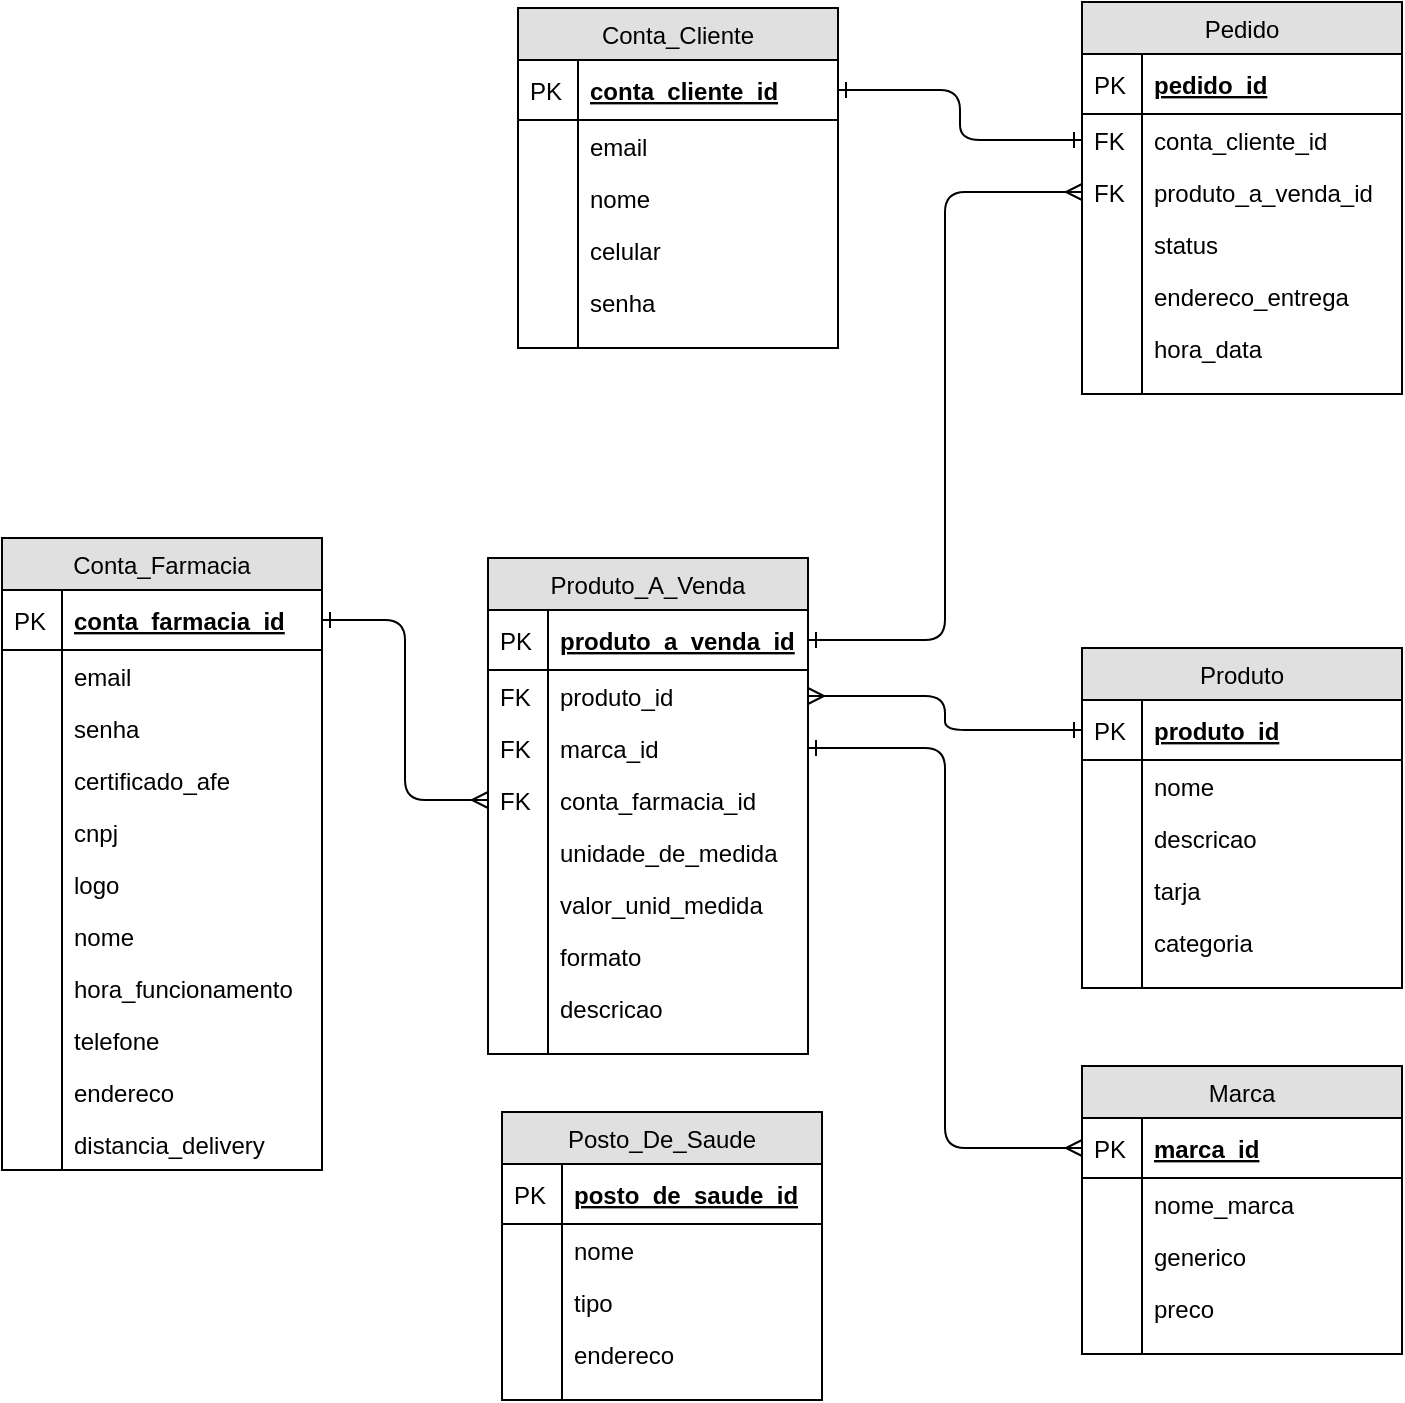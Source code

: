 <mxfile userAgent="Mozilla/5.0 (Windows NT 10.0; Win64; x64) AppleWebKit/537.36 (KHTML, like Gecko) Chrome/63.0.324.132 Safari/537.36" version="8.3.1" editor="www.draw.io" type="google"><diagram id="b325a6c8-d69e-998f-7aa4-69ed4611041f" name="retrato"><mxGraphModel dx="1186" dy="564" grid="1" gridSize="10" guides="1" tooltips="1" connect="1" arrows="1" fold="1" page="1" pageScale="1" pageWidth="827" pageHeight="1169" math="0" shadow="0"><root><mxCell id="0"/><mxCell id="1" parent="0"/><mxCell id="35ad64a367911d95-1" value="Conta_Farmacia" style="swimlane;fontStyle=0;childLayout=stackLayout;horizontal=1;startSize=26;fillColor=#e0e0e0;horizontalStack=0;resizeParent=1;resizeParentMax=0;resizeLast=0;collapsible=1;marginBottom=0;swimlaneFillColor=#ffffff;align=center;" vertex="1" parent="1"><mxGeometry x="70" y="508" width="160" height="316" as="geometry"/></mxCell><mxCell id="35ad64a367911d95-2" value="conta_farmacia_id" style="shape=partialRectangle;top=0;left=0;right=0;bottom=1;align=left;verticalAlign=middle;fillColor=none;spacingLeft=34;spacingRight=4;overflow=hidden;rotatable=0;points=[[0,0.5],[1,0.5]];portConstraint=eastwest;dropTarget=0;fontStyle=5;" vertex="1" parent="35ad64a367911d95-1"><mxGeometry y="26" width="160" height="30" as="geometry"/></mxCell><mxCell id="35ad64a367911d95-3" value="PK" style="shape=partialRectangle;top=0;left=0;bottom=0;fillColor=none;align=left;verticalAlign=middle;spacingLeft=4;spacingRight=4;overflow=hidden;rotatable=0;points=[];portConstraint=eastwest;part=1;" vertex="1" connectable="0" parent="35ad64a367911d95-2"><mxGeometry width="30" height="30" as="geometry"/></mxCell><mxCell id="35ad64a367911d95-4" value="email" style="shape=partialRectangle;top=0;left=0;right=0;bottom=0;align=left;verticalAlign=top;fillColor=none;spacingLeft=34;spacingRight=4;overflow=hidden;rotatable=0;points=[[0,0.5],[1,0.5]];portConstraint=eastwest;dropTarget=0;" vertex="1" parent="35ad64a367911d95-1"><mxGeometry y="56" width="160" height="26" as="geometry"/></mxCell><mxCell id="35ad64a367911d95-5" value="" style="shape=partialRectangle;top=0;left=0;bottom=0;fillColor=none;align=left;verticalAlign=top;spacingLeft=4;spacingRight=4;overflow=hidden;rotatable=0;points=[];portConstraint=eastwest;part=1;" vertex="1" connectable="0" parent="35ad64a367911d95-4"><mxGeometry width="30" height="26" as="geometry"/></mxCell><mxCell id="35ad64a367911d95-8" value="senha" style="shape=partialRectangle;top=0;left=0;right=0;bottom=0;align=left;verticalAlign=top;fillColor=none;spacingLeft=34;spacingRight=4;overflow=hidden;rotatable=0;points=[[0,0.5],[1,0.5]];portConstraint=eastwest;dropTarget=0;" vertex="1" parent="35ad64a367911d95-1"><mxGeometry y="82" width="160" height="26" as="geometry"/></mxCell><mxCell id="35ad64a367911d95-9" value="" style="shape=partialRectangle;top=0;left=0;bottom=0;fillColor=none;align=left;verticalAlign=top;spacingLeft=4;spacingRight=4;overflow=hidden;rotatable=0;points=[];portConstraint=eastwest;part=1;" vertex="1" connectable="0" parent="35ad64a367911d95-8"><mxGeometry width="30" height="26" as="geometry"/></mxCell><mxCell id="35ad64a367911d95-6" value="certificado_afe" style="shape=partialRectangle;top=0;left=0;right=0;bottom=0;align=left;verticalAlign=top;fillColor=none;spacingLeft=34;spacingRight=4;overflow=hidden;rotatable=0;points=[[0,0.5],[1,0.5]];portConstraint=eastwest;dropTarget=0;" vertex="1" parent="35ad64a367911d95-1"><mxGeometry y="108" width="160" height="26" as="geometry"/></mxCell><mxCell id="35ad64a367911d95-7" value="" style="shape=partialRectangle;top=0;left=0;bottom=0;fillColor=none;align=left;verticalAlign=top;spacingLeft=4;spacingRight=4;overflow=hidden;rotatable=0;points=[];portConstraint=eastwest;part=1;" vertex="1" connectable="0" parent="35ad64a367911d95-6"><mxGeometry width="30" height="26" as="geometry"/></mxCell><mxCell id="35ad64a367911d95-26" value="cnpj" style="shape=partialRectangle;top=0;left=0;right=0;bottom=0;align=left;verticalAlign=top;fillColor=none;spacingLeft=34;spacingRight=4;overflow=hidden;rotatable=0;points=[[0,0.5],[1,0.5]];portConstraint=eastwest;dropTarget=0;" vertex="1" parent="35ad64a367911d95-1"><mxGeometry y="134" width="160" height="26" as="geometry"/></mxCell><mxCell id="35ad64a367911d95-27" value="" style="shape=partialRectangle;top=0;left=0;bottom=0;fillColor=none;align=left;verticalAlign=top;spacingLeft=4;spacingRight=4;overflow=hidden;rotatable=0;points=[];portConstraint=eastwest;part=1;" vertex="1" connectable="0" parent="35ad64a367911d95-26"><mxGeometry width="30" height="26" as="geometry"/></mxCell><mxCell id="35ad64a367911d95-31" value="logo" style="shape=partialRectangle;top=0;left=0;right=0;bottom=0;align=left;verticalAlign=top;fillColor=none;spacingLeft=34;spacingRight=4;overflow=hidden;rotatable=0;points=[[0,0.5],[1,0.5]];portConstraint=eastwest;dropTarget=0;" vertex="1" parent="35ad64a367911d95-1"><mxGeometry y="160" width="160" height="26" as="geometry"/></mxCell><mxCell id="35ad64a367911d95-32" value="" style="shape=partialRectangle;top=0;left=0;bottom=0;fillColor=none;align=left;verticalAlign=top;spacingLeft=4;spacingRight=4;overflow=hidden;rotatable=0;points=[];portConstraint=eastwest;part=1;" vertex="1" connectable="0" parent="35ad64a367911d95-31"><mxGeometry width="30" height="26" as="geometry"/></mxCell><mxCell id="35ad64a367911d95-33" value="nome" style="shape=partialRectangle;top=0;left=0;right=0;bottom=0;align=left;verticalAlign=top;fillColor=none;spacingLeft=34;spacingRight=4;overflow=hidden;rotatable=0;points=[[0,0.5],[1,0.5]];portConstraint=eastwest;dropTarget=0;" vertex="1" parent="35ad64a367911d95-1"><mxGeometry y="186" width="160" height="26" as="geometry"/></mxCell><mxCell id="35ad64a367911d95-34" value="" style="shape=partialRectangle;top=0;left=0;bottom=0;fillColor=none;align=left;verticalAlign=top;spacingLeft=4;spacingRight=4;overflow=hidden;rotatable=0;points=[];portConstraint=eastwest;part=1;" vertex="1" connectable="0" parent="35ad64a367911d95-33"><mxGeometry width="30" height="26" as="geometry"/></mxCell><mxCell id="35ad64a367911d95-44" value="hora_funcionamento" style="shape=partialRectangle;top=0;left=0;right=0;bottom=0;align=left;verticalAlign=top;fillColor=none;spacingLeft=34;spacingRight=4;overflow=hidden;rotatable=0;points=[[0,0.5],[1,0.5]];portConstraint=eastwest;dropTarget=0;" vertex="1" parent="35ad64a367911d95-1"><mxGeometry y="212" width="160" height="26" as="geometry"/></mxCell><mxCell id="35ad64a367911d95-45" value="" style="shape=partialRectangle;top=0;left=0;bottom=0;fillColor=none;align=left;verticalAlign=top;spacingLeft=4;spacingRight=4;overflow=hidden;rotatable=0;points=[];portConstraint=eastwest;part=1;" vertex="1" connectable="0" parent="35ad64a367911d95-44"><mxGeometry width="30" height="26" as="geometry"/></mxCell><mxCell id="35ad64a367911d95-42" value="telefone" style="shape=partialRectangle;top=0;left=0;right=0;bottom=0;align=left;verticalAlign=top;fillColor=none;spacingLeft=34;spacingRight=4;overflow=hidden;rotatable=0;points=[[0,0.5],[1,0.5]];portConstraint=eastwest;dropTarget=0;" vertex="1" parent="35ad64a367911d95-1"><mxGeometry y="238" width="160" height="26" as="geometry"/></mxCell><mxCell id="35ad64a367911d95-43" value="" style="shape=partialRectangle;top=0;left=0;bottom=0;fillColor=none;align=left;verticalAlign=top;spacingLeft=4;spacingRight=4;overflow=hidden;rotatable=0;points=[];portConstraint=eastwest;part=1;" vertex="1" connectable="0" parent="35ad64a367911d95-42"><mxGeometry width="30" height="26" as="geometry"/></mxCell><mxCell id="35ad64a367911d95-35" value="endereco" style="shape=partialRectangle;top=0;left=0;right=0;bottom=0;align=left;verticalAlign=top;fillColor=none;spacingLeft=34;spacingRight=4;overflow=hidden;rotatable=0;points=[[0,0.5],[1,0.5]];portConstraint=eastwest;dropTarget=0;" vertex="1" parent="35ad64a367911d95-1"><mxGeometry y="264" width="160" height="26" as="geometry"/></mxCell><mxCell id="35ad64a367911d95-36" value="" style="shape=partialRectangle;top=0;left=0;bottom=0;fillColor=none;align=left;verticalAlign=top;spacingLeft=4;spacingRight=4;overflow=hidden;rotatable=0;points=[];portConstraint=eastwest;part=1;" vertex="1" connectable="0" parent="35ad64a367911d95-35"><mxGeometry width="30" height="26" as="geometry"/></mxCell><mxCell id="35ad64a367911d95-213" value="distancia_delivery" style="shape=partialRectangle;top=0;left=0;right=0;bottom=0;align=left;verticalAlign=top;fillColor=none;spacingLeft=34;spacingRight=4;overflow=hidden;rotatable=0;points=[[0,0.5],[1,0.5]];portConstraint=eastwest;dropTarget=0;" vertex="1" parent="35ad64a367911d95-1"><mxGeometry y="290" width="160" height="26" as="geometry"/></mxCell><mxCell id="35ad64a367911d95-214" value="" style="shape=partialRectangle;top=0;left=0;bottom=0;fillColor=none;align=left;verticalAlign=top;spacingLeft=4;spacingRight=4;overflow=hidden;rotatable=0;points=[];portConstraint=eastwest;part=1;" vertex="1" connectable="0" parent="35ad64a367911d95-213"><mxGeometry width="30" height="26" as="geometry"/></mxCell><mxCell id="35ad64a367911d95-46" value="Produto" style="swimlane;fontStyle=0;childLayout=stackLayout;horizontal=1;startSize=26;fillColor=#e0e0e0;horizontalStack=0;resizeParent=1;resizeParentMax=0;resizeLast=0;collapsible=1;marginBottom=0;swimlaneFillColor=#ffffff;align=center;" vertex="1" parent="1"><mxGeometry x="610" y="563" width="160" height="170" as="geometry"/></mxCell><mxCell id="35ad64a367911d95-47" value="produto_id" style="shape=partialRectangle;top=0;left=0;right=0;bottom=1;align=left;verticalAlign=middle;fillColor=none;spacingLeft=34;spacingRight=4;overflow=hidden;rotatable=0;points=[[0,0.5],[1,0.5]];portConstraint=eastwest;dropTarget=0;fontStyle=5;" vertex="1" parent="35ad64a367911d95-46"><mxGeometry y="26" width="160" height="30" as="geometry"/></mxCell><mxCell id="35ad64a367911d95-48" value="PK" style="shape=partialRectangle;top=0;left=0;bottom=0;fillColor=none;align=left;verticalAlign=middle;spacingLeft=4;spacingRight=4;overflow=hidden;rotatable=0;points=[];portConstraint=eastwest;part=1;" vertex="1" connectable="0" parent="35ad64a367911d95-47"><mxGeometry width="30" height="30" as="geometry"/></mxCell><mxCell id="35ad64a367911d95-49" value="nome" style="shape=partialRectangle;top=0;left=0;right=0;bottom=0;align=left;verticalAlign=top;fillColor=none;spacingLeft=34;spacingRight=4;overflow=hidden;rotatable=0;points=[[0,0.5],[1,0.5]];portConstraint=eastwest;dropTarget=0;" vertex="1" parent="35ad64a367911d95-46"><mxGeometry y="56" width="160" height="26" as="geometry"/></mxCell><mxCell id="35ad64a367911d95-50" value="" style="shape=partialRectangle;top=0;left=0;bottom=0;fillColor=none;align=left;verticalAlign=top;spacingLeft=4;spacingRight=4;overflow=hidden;rotatable=0;points=[];portConstraint=eastwest;part=1;" vertex="1" connectable="0" parent="35ad64a367911d95-49"><mxGeometry width="30" height="26" as="geometry"/></mxCell><mxCell id="35ad64a367911d95-51" value="descricao" style="shape=partialRectangle;top=0;left=0;right=0;bottom=0;align=left;verticalAlign=top;fillColor=none;spacingLeft=34;spacingRight=4;overflow=hidden;rotatable=0;points=[[0,0.5],[1,0.5]];portConstraint=eastwest;dropTarget=0;" vertex="1" parent="35ad64a367911d95-46"><mxGeometry y="82" width="160" height="26" as="geometry"/></mxCell><mxCell id="35ad64a367911d95-52" value="" style="shape=partialRectangle;top=0;left=0;bottom=0;fillColor=none;align=left;verticalAlign=top;spacingLeft=4;spacingRight=4;overflow=hidden;rotatable=0;points=[];portConstraint=eastwest;part=1;" vertex="1" connectable="0" parent="35ad64a367911d95-51"><mxGeometry width="30" height="26" as="geometry"/></mxCell><mxCell id="35ad64a367911d95-53" value="tarja" style="shape=partialRectangle;top=0;left=0;right=0;bottom=0;align=left;verticalAlign=top;fillColor=none;spacingLeft=34;spacingRight=4;overflow=hidden;rotatable=0;points=[[0,0.5],[1,0.5]];portConstraint=eastwest;dropTarget=0;" vertex="1" parent="35ad64a367911d95-46"><mxGeometry y="108" width="160" height="26" as="geometry"/></mxCell><mxCell id="35ad64a367911d95-54" value="" style="shape=partialRectangle;top=0;left=0;bottom=0;fillColor=none;align=left;verticalAlign=top;spacingLeft=4;spacingRight=4;overflow=hidden;rotatable=0;points=[];portConstraint=eastwest;part=1;" vertex="1" connectable="0" parent="35ad64a367911d95-53"><mxGeometry width="30" height="26" as="geometry"/></mxCell><mxCell id="35ad64a367911d95-211" value="categoria" style="shape=partialRectangle;top=0;left=0;right=0;bottom=0;align=left;verticalAlign=top;fillColor=none;spacingLeft=34;spacingRight=4;overflow=hidden;rotatable=0;points=[[0,0.5],[1,0.5]];portConstraint=eastwest;dropTarget=0;" vertex="1" parent="35ad64a367911d95-46"><mxGeometry y="134" width="160" height="26" as="geometry"/></mxCell><mxCell id="35ad64a367911d95-212" value="" style="shape=partialRectangle;top=0;left=0;bottom=0;fillColor=none;align=left;verticalAlign=top;spacingLeft=4;spacingRight=4;overflow=hidden;rotatable=0;points=[];portConstraint=eastwest;part=1;" vertex="1" connectable="0" parent="35ad64a367911d95-211"><mxGeometry width="30" height="26" as="geometry"/></mxCell><mxCell id="35ad64a367911d95-55" value="" style="shape=partialRectangle;top=0;left=0;right=0;bottom=0;align=left;verticalAlign=top;fillColor=none;spacingLeft=34;spacingRight=4;overflow=hidden;rotatable=0;points=[[0,0.5],[1,0.5]];portConstraint=eastwest;dropTarget=0;" vertex="1" parent="35ad64a367911d95-46"><mxGeometry y="160" width="160" height="10" as="geometry"/></mxCell><mxCell id="35ad64a367911d95-56" value="" style="shape=partialRectangle;top=0;left=0;bottom=0;fillColor=none;align=left;verticalAlign=top;spacingLeft=4;spacingRight=4;overflow=hidden;rotatable=0;points=[];portConstraint=eastwest;part=1;" vertex="1" connectable="0" parent="35ad64a367911d95-55"><mxGeometry width="30" height="10" as="geometry"/></mxCell><mxCell id="35ad64a367911d95-57" value="Produto_A_Venda" style="swimlane;fontStyle=0;childLayout=stackLayout;horizontal=1;startSize=26;fillColor=#e0e0e0;horizontalStack=0;resizeParent=1;resizeParentMax=0;resizeLast=0;collapsible=1;marginBottom=0;swimlaneFillColor=#ffffff;align=center;" vertex="1" parent="1"><mxGeometry x="313" y="518" width="160" height="248" as="geometry"/></mxCell><mxCell id="35ad64a367911d95-58" value="produto_a_venda_id" style="shape=partialRectangle;top=0;left=0;right=0;bottom=1;align=left;verticalAlign=middle;fillColor=none;spacingLeft=34;spacingRight=4;overflow=hidden;rotatable=0;points=[[0,0.5],[1,0.5]];portConstraint=eastwest;dropTarget=0;fontStyle=5;" vertex="1" parent="35ad64a367911d95-57"><mxGeometry y="26" width="160" height="30" as="geometry"/></mxCell><mxCell id="35ad64a367911d95-59" value="PK" style="shape=partialRectangle;top=0;left=0;bottom=0;fillColor=none;align=left;verticalAlign=middle;spacingLeft=4;spacingRight=4;overflow=hidden;rotatable=0;points=[];portConstraint=eastwest;part=1;" vertex="1" connectable="0" parent="35ad64a367911d95-58"><mxGeometry width="30" height="30" as="geometry"/></mxCell><mxCell id="35ad64a367911d95-62" value="produto_id" style="shape=partialRectangle;top=0;left=0;right=0;bottom=0;align=left;verticalAlign=top;fillColor=none;spacingLeft=34;spacingRight=4;overflow=hidden;rotatable=0;points=[[0,0.5],[1,0.5]];portConstraint=eastwest;dropTarget=0;" vertex="1" parent="35ad64a367911d95-57"><mxGeometry y="56" width="160" height="26" as="geometry"/></mxCell><mxCell id="35ad64a367911d95-63" value="FK" style="shape=partialRectangle;top=0;left=0;bottom=0;fillColor=none;align=left;verticalAlign=top;spacingLeft=4;spacingRight=4;overflow=hidden;rotatable=0;points=[];portConstraint=eastwest;part=1;" vertex="1" connectable="0" parent="35ad64a367911d95-62"><mxGeometry width="30" height="26" as="geometry"/></mxCell><mxCell id="35ad64a367911d95-107" value="marca_id" style="shape=partialRectangle;top=0;left=0;right=0;bottom=0;align=left;verticalAlign=top;fillColor=none;spacingLeft=34;spacingRight=4;overflow=hidden;rotatable=0;points=[[0,0.5],[1,0.5]];portConstraint=eastwest;dropTarget=0;" vertex="1" parent="35ad64a367911d95-57"><mxGeometry y="82" width="160" height="26" as="geometry"/></mxCell><mxCell id="35ad64a367911d95-108" value="FK" style="shape=partialRectangle;top=0;left=0;bottom=0;fillColor=none;align=left;verticalAlign=top;spacingLeft=4;spacingRight=4;overflow=hidden;rotatable=0;points=[];portConstraint=eastwest;part=1;" vertex="1" connectable="0" parent="35ad64a367911d95-107"><mxGeometry width="30" height="26" as="geometry"/></mxCell><mxCell id="35ad64a367911d95-60" value="conta_farmacia_id" style="shape=partialRectangle;top=0;left=0;right=0;bottom=0;align=left;verticalAlign=top;fillColor=none;spacingLeft=34;spacingRight=4;overflow=hidden;rotatable=0;points=[[0,0.5],[1,0.5]];portConstraint=eastwest;dropTarget=0;" vertex="1" parent="35ad64a367911d95-57"><mxGeometry y="108" width="160" height="26" as="geometry"/></mxCell><mxCell id="35ad64a367911d95-61" value="FK" style="shape=partialRectangle;top=0;left=0;bottom=0;fillColor=none;align=left;verticalAlign=top;spacingLeft=4;spacingRight=4;overflow=hidden;rotatable=0;points=[];portConstraint=eastwest;part=1;" vertex="1" connectable="0" parent="35ad64a367911d95-60"><mxGeometry width="30" height="26" as="geometry"/></mxCell><mxCell id="35ad64a367911d95-195" value="unidade_de_medida" style="shape=partialRectangle;top=0;left=0;right=0;bottom=0;align=left;verticalAlign=top;fillColor=none;spacingLeft=34;spacingRight=4;overflow=hidden;rotatable=0;points=[[0,0.5],[1,0.5]];portConstraint=eastwest;dropTarget=0;" vertex="1" parent="35ad64a367911d95-57"><mxGeometry y="134" width="160" height="26" as="geometry"/></mxCell><mxCell id="35ad64a367911d95-196" value="" style="shape=partialRectangle;top=0;left=0;bottom=0;fillColor=none;align=left;verticalAlign=top;spacingLeft=4;spacingRight=4;overflow=hidden;rotatable=0;points=[];portConstraint=eastwest;part=1;" vertex="1" connectable="0" parent="35ad64a367911d95-195"><mxGeometry width="30" height="26" as="geometry"/></mxCell><mxCell id="35ad64a367911d95-197" value="valor_unid_medida" style="shape=partialRectangle;top=0;left=0;right=0;bottom=0;align=left;verticalAlign=top;fillColor=none;spacingLeft=34;spacingRight=4;overflow=hidden;rotatable=0;points=[[0,0.5],[1,0.5]];portConstraint=eastwest;dropTarget=0;" vertex="1" parent="35ad64a367911d95-57"><mxGeometry y="160" width="160" height="26" as="geometry"/></mxCell><mxCell id="35ad64a367911d95-198" value="" style="shape=partialRectangle;top=0;left=0;bottom=0;fillColor=none;align=left;verticalAlign=top;spacingLeft=4;spacingRight=4;overflow=hidden;rotatable=0;points=[];portConstraint=eastwest;part=1;" vertex="1" connectable="0" parent="35ad64a367911d95-197"><mxGeometry width="30" height="26" as="geometry"/></mxCell><mxCell id="35ad64a367911d95-199" value="formato" style="shape=partialRectangle;top=0;left=0;right=0;bottom=0;align=left;verticalAlign=top;fillColor=none;spacingLeft=34;spacingRight=4;overflow=hidden;rotatable=0;points=[[0,0.5],[1,0.5]];portConstraint=eastwest;dropTarget=0;" vertex="1" parent="35ad64a367911d95-57"><mxGeometry y="186" width="160" height="26" as="geometry"/></mxCell><mxCell id="35ad64a367911d95-200" value="" style="shape=partialRectangle;top=0;left=0;bottom=0;fillColor=none;align=left;verticalAlign=top;spacingLeft=4;spacingRight=4;overflow=hidden;rotatable=0;points=[];portConstraint=eastwest;part=1;" vertex="1" connectable="0" parent="35ad64a367911d95-199"><mxGeometry width="30" height="26" as="geometry"/></mxCell><mxCell id="35ad64a367911d95-201" value="descricao" style="shape=partialRectangle;top=0;left=0;right=0;bottom=0;align=left;verticalAlign=top;fillColor=none;spacingLeft=34;spacingRight=4;overflow=hidden;rotatable=0;points=[[0,0.5],[1,0.5]];portConstraint=eastwest;dropTarget=0;" vertex="1" parent="35ad64a367911d95-57"><mxGeometry y="212" width="160" height="26" as="geometry"/></mxCell><mxCell id="35ad64a367911d95-202" value="" style="shape=partialRectangle;top=0;left=0;bottom=0;fillColor=none;align=left;verticalAlign=top;spacingLeft=4;spacingRight=4;overflow=hidden;rotatable=0;points=[];portConstraint=eastwest;part=1;" vertex="1" connectable="0" parent="35ad64a367911d95-201"><mxGeometry width="30" height="26" as="geometry"/></mxCell><mxCell id="35ad64a367911d95-66" value="" style="shape=partialRectangle;top=0;left=0;right=0;bottom=0;align=left;verticalAlign=top;fillColor=none;spacingLeft=34;spacingRight=4;overflow=hidden;rotatable=0;points=[[0,0.5],[1,0.5]];portConstraint=eastwest;dropTarget=0;" vertex="1" parent="35ad64a367911d95-57"><mxGeometry y="238" width="160" height="10" as="geometry"/></mxCell><mxCell id="35ad64a367911d95-67" value="" style="shape=partialRectangle;top=0;left=0;bottom=0;fillColor=none;align=left;verticalAlign=top;spacingLeft=4;spacingRight=4;overflow=hidden;rotatable=0;points=[];portConstraint=eastwest;part=1;" vertex="1" connectable="0" parent="35ad64a367911d95-66"><mxGeometry width="30" height="10" as="geometry"/></mxCell><mxCell id="35ad64a367911d95-96" value="Marca" style="swimlane;fontStyle=0;childLayout=stackLayout;horizontal=1;startSize=26;fillColor=#e0e0e0;horizontalStack=0;resizeParent=1;resizeParentMax=0;resizeLast=0;collapsible=1;marginBottom=0;swimlaneFillColor=#ffffff;align=center;" vertex="1" parent="1"><mxGeometry x="610" y="772" width="160" height="144" as="geometry"/></mxCell><mxCell id="35ad64a367911d95-97" value="marca_id" style="shape=partialRectangle;top=0;left=0;right=0;bottom=1;align=left;verticalAlign=middle;fillColor=none;spacingLeft=34;spacingRight=4;overflow=hidden;rotatable=0;points=[[0,0.5],[1,0.5]];portConstraint=eastwest;dropTarget=0;fontStyle=5;" vertex="1" parent="35ad64a367911d95-96"><mxGeometry y="26" width="160" height="30" as="geometry"/></mxCell><mxCell id="35ad64a367911d95-98" value="PK" style="shape=partialRectangle;top=0;left=0;bottom=0;fillColor=none;align=left;verticalAlign=middle;spacingLeft=4;spacingRight=4;overflow=hidden;rotatable=0;points=[];portConstraint=eastwest;part=1;" vertex="1" connectable="0" parent="35ad64a367911d95-97"><mxGeometry width="30" height="30" as="geometry"/></mxCell><mxCell id="35ad64a367911d95-99" value="nome_marca" style="shape=partialRectangle;top=0;left=0;right=0;bottom=0;align=left;verticalAlign=top;fillColor=none;spacingLeft=34;spacingRight=4;overflow=hidden;rotatable=0;points=[[0,0.5],[1,0.5]];portConstraint=eastwest;dropTarget=0;" vertex="1" parent="35ad64a367911d95-96"><mxGeometry y="56" width="160" height="26" as="geometry"/></mxCell><mxCell id="35ad64a367911d95-100" value="" style="shape=partialRectangle;top=0;left=0;bottom=0;fillColor=none;align=left;verticalAlign=top;spacingLeft=4;spacingRight=4;overflow=hidden;rotatable=0;points=[];portConstraint=eastwest;part=1;" vertex="1" connectable="0" parent="35ad64a367911d95-99"><mxGeometry width="30" height="26" as="geometry"/></mxCell><mxCell id="35ad64a367911d95-101" value="generico" style="shape=partialRectangle;top=0;left=0;right=0;bottom=0;align=left;verticalAlign=top;fillColor=none;spacingLeft=34;spacingRight=4;overflow=hidden;rotatable=0;points=[[0,0.5],[1,0.5]];portConstraint=eastwest;dropTarget=0;" vertex="1" parent="35ad64a367911d95-96"><mxGeometry y="82" width="160" height="26" as="geometry"/></mxCell><mxCell id="35ad64a367911d95-102" value="" style="shape=partialRectangle;top=0;left=0;bottom=0;fillColor=none;align=left;verticalAlign=top;spacingLeft=4;spacingRight=4;overflow=hidden;rotatable=0;points=[];portConstraint=eastwest;part=1;" vertex="1" connectable="0" parent="35ad64a367911d95-101"><mxGeometry width="30" height="26" as="geometry"/></mxCell><mxCell id="35ad64a367911d95-103" value="preco" style="shape=partialRectangle;top=0;left=0;right=0;bottom=0;align=left;verticalAlign=top;fillColor=none;spacingLeft=34;spacingRight=4;overflow=hidden;rotatable=0;points=[[0,0.5],[1,0.5]];portConstraint=eastwest;dropTarget=0;" vertex="1" parent="35ad64a367911d95-96"><mxGeometry y="108" width="160" height="26" as="geometry"/></mxCell><mxCell id="35ad64a367911d95-104" value="" style="shape=partialRectangle;top=0;left=0;bottom=0;fillColor=none;align=left;verticalAlign=top;spacingLeft=4;spacingRight=4;overflow=hidden;rotatable=0;points=[];portConstraint=eastwest;part=1;" vertex="1" connectable="0" parent="35ad64a367911d95-103"><mxGeometry width="30" height="26" as="geometry"/></mxCell><mxCell id="35ad64a367911d95-105" value="" style="shape=partialRectangle;top=0;left=0;right=0;bottom=0;align=left;verticalAlign=top;fillColor=none;spacingLeft=34;spacingRight=4;overflow=hidden;rotatable=0;points=[[0,0.5],[1,0.5]];portConstraint=eastwest;dropTarget=0;" vertex="1" parent="35ad64a367911d95-96"><mxGeometry y="134" width="160" height="10" as="geometry"/></mxCell><mxCell id="35ad64a367911d95-106" value="" style="shape=partialRectangle;top=0;left=0;bottom=0;fillColor=none;align=left;verticalAlign=top;spacingLeft=4;spacingRight=4;overflow=hidden;rotatable=0;points=[];portConstraint=eastwest;part=1;" vertex="1" connectable="0" parent="35ad64a367911d95-105"><mxGeometry width="30" height="10" as="geometry"/></mxCell><mxCell id="35ad64a367911d95-109" style="edgeStyle=orthogonalEdgeStyle;rounded=1;comic=0;jumpStyle=arc;html=1;shadow=0;startArrow=ERone;startFill=0;endArrow=ERmany;endFill=0;jettySize=auto;orthogonalLoop=1;jumpSize=6;" edge="1" parent="1" source="35ad64a367911d95-107" target="35ad64a367911d95-97"><mxGeometry relative="1" as="geometry"/></mxCell><mxCell id="35ad64a367911d95-110" style="edgeStyle=orthogonalEdgeStyle;rounded=1;comic=0;jumpStyle=arc;html=1;shadow=0;startArrow=ERmany;startFill=0;endArrow=ERone;endFill=0;jettySize=auto;orthogonalLoop=1;jumpSize=6;" edge="1" parent="1" source="35ad64a367911d95-62" target="35ad64a367911d95-47"><mxGeometry relative="1" as="geometry"/></mxCell><mxCell id="35ad64a367911d95-111" value="Pedido" style="swimlane;fontStyle=0;childLayout=stackLayout;horizontal=1;startSize=26;fillColor=#e0e0e0;horizontalStack=0;resizeParent=1;resizeParentMax=0;resizeLast=0;collapsible=1;marginBottom=0;swimlaneFillColor=#ffffff;align=center;" vertex="1" parent="1"><mxGeometry x="610" y="240" width="160" height="196" as="geometry"/></mxCell><mxCell id="35ad64a367911d95-112" value="pedido_id" style="shape=partialRectangle;top=0;left=0;right=0;bottom=1;align=left;verticalAlign=middle;fillColor=none;spacingLeft=34;spacingRight=4;overflow=hidden;rotatable=0;points=[[0,0.5],[1,0.5]];portConstraint=eastwest;dropTarget=0;fontStyle=5;" vertex="1" parent="35ad64a367911d95-111"><mxGeometry y="26" width="160" height="30" as="geometry"/></mxCell><mxCell id="35ad64a367911d95-113" value="PK" style="shape=partialRectangle;top=0;left=0;bottom=0;fillColor=none;align=left;verticalAlign=middle;spacingLeft=4;spacingRight=4;overflow=hidden;rotatable=0;points=[];portConstraint=eastwest;part=1;" vertex="1" connectable="0" parent="35ad64a367911d95-112"><mxGeometry width="30" height="30" as="geometry"/></mxCell><mxCell id="35ad64a367911d95-116" value="conta_cliente_id" style="shape=partialRectangle;top=0;left=0;right=0;bottom=0;align=left;verticalAlign=top;fillColor=none;spacingLeft=34;spacingRight=4;overflow=hidden;rotatable=0;points=[[0,0.5],[1,0.5]];portConstraint=eastwest;dropTarget=0;" vertex="1" parent="35ad64a367911d95-111"><mxGeometry y="56" width="160" height="26" as="geometry"/></mxCell><mxCell id="35ad64a367911d95-117" value="FK" style="shape=partialRectangle;top=0;left=0;bottom=0;fillColor=none;align=left;verticalAlign=top;spacingLeft=4;spacingRight=4;overflow=hidden;rotatable=0;points=[];portConstraint=eastwest;part=1;" vertex="1" connectable="0" parent="35ad64a367911d95-116"><mxGeometry width="30" height="26" as="geometry"/></mxCell><mxCell id="35ad64a367911d95-114" value="produto_a_venda_id" style="shape=partialRectangle;top=0;left=0;right=0;bottom=0;align=left;verticalAlign=top;fillColor=none;spacingLeft=34;spacingRight=4;overflow=hidden;rotatable=0;points=[[0,0.5],[1,0.5]];portConstraint=eastwest;dropTarget=0;" vertex="1" parent="35ad64a367911d95-111"><mxGeometry y="82" width="160" height="26" as="geometry"/></mxCell><mxCell id="35ad64a367911d95-115" value="FK" style="shape=partialRectangle;top=0;left=0;bottom=0;fillColor=none;align=left;verticalAlign=top;spacingLeft=4;spacingRight=4;overflow=hidden;rotatable=0;points=[];portConstraint=eastwest;part=1;" vertex="1" connectable="0" parent="35ad64a367911d95-114"><mxGeometry width="30" height="26" as="geometry"/></mxCell><mxCell id="35ad64a367911d95-118" value="status" style="shape=partialRectangle;top=0;left=0;right=0;bottom=0;align=left;verticalAlign=top;fillColor=none;spacingLeft=34;spacingRight=4;overflow=hidden;rotatable=0;points=[[0,0.5],[1,0.5]];portConstraint=eastwest;dropTarget=0;" vertex="1" parent="35ad64a367911d95-111"><mxGeometry y="108" width="160" height="26" as="geometry"/></mxCell><mxCell id="35ad64a367911d95-119" value="" style="shape=partialRectangle;top=0;left=0;bottom=0;fillColor=none;align=left;verticalAlign=top;spacingLeft=4;spacingRight=4;overflow=hidden;rotatable=0;points=[];portConstraint=eastwest;part=1;" vertex="1" connectable="0" parent="35ad64a367911d95-118"><mxGeometry width="30" height="26" as="geometry"/></mxCell><mxCell id="35ad64a367911d95-186" value="endereco_entrega" style="shape=partialRectangle;top=0;left=0;right=0;bottom=0;align=left;verticalAlign=top;fillColor=none;spacingLeft=34;spacingRight=4;overflow=hidden;rotatable=0;points=[[0,0.5],[1,0.5]];portConstraint=eastwest;dropTarget=0;" vertex="1" parent="35ad64a367911d95-111"><mxGeometry y="134" width="160" height="26" as="geometry"/></mxCell><mxCell id="35ad64a367911d95-187" value="" style="shape=partialRectangle;top=0;left=0;bottom=0;fillColor=none;align=left;verticalAlign=top;spacingLeft=4;spacingRight=4;overflow=hidden;rotatable=0;points=[];portConstraint=eastwest;part=1;" vertex="1" connectable="0" parent="35ad64a367911d95-186"><mxGeometry width="30" height="26" as="geometry"/></mxCell><mxCell id="35ad64a367911d95-129" value="hora_data" style="shape=partialRectangle;top=0;left=0;right=0;bottom=0;align=left;verticalAlign=top;fillColor=none;spacingLeft=34;spacingRight=4;overflow=hidden;rotatable=0;points=[[0,0.5],[1,0.5]];portConstraint=eastwest;dropTarget=0;" vertex="1" parent="35ad64a367911d95-111"><mxGeometry y="160" width="160" height="26" as="geometry"/></mxCell><mxCell id="35ad64a367911d95-130" value="" style="shape=partialRectangle;top=0;left=0;bottom=0;fillColor=none;align=left;verticalAlign=top;spacingLeft=4;spacingRight=4;overflow=hidden;rotatable=0;points=[];portConstraint=eastwest;part=1;" vertex="1" connectable="0" parent="35ad64a367911d95-129"><mxGeometry width="30" height="26" as="geometry"/></mxCell><mxCell id="35ad64a367911d95-120" value="" style="shape=partialRectangle;top=0;left=0;right=0;bottom=0;align=left;verticalAlign=top;fillColor=none;spacingLeft=34;spacingRight=4;overflow=hidden;rotatable=0;points=[[0,0.5],[1,0.5]];portConstraint=eastwest;dropTarget=0;" vertex="1" parent="35ad64a367911d95-111"><mxGeometry y="186" width="160" height="10" as="geometry"/></mxCell><mxCell id="35ad64a367911d95-121" value="" style="shape=partialRectangle;top=0;left=0;bottom=0;fillColor=none;align=left;verticalAlign=top;spacingLeft=4;spacingRight=4;overflow=hidden;rotatable=0;points=[];portConstraint=eastwest;part=1;" vertex="1" connectable="0" parent="35ad64a367911d95-120"><mxGeometry width="30" height="10" as="geometry"/></mxCell><mxCell id="35ad64a367911d95-163" value="Posto_De_Saude" style="swimlane;fontStyle=0;childLayout=stackLayout;horizontal=1;startSize=26;fillColor=#e0e0e0;horizontalStack=0;resizeParent=1;resizeParentMax=0;resizeLast=0;collapsible=1;marginBottom=0;swimlaneFillColor=#ffffff;align=center;" vertex="1" parent="1"><mxGeometry x="320" y="795" width="160" height="144" as="geometry"/></mxCell><mxCell id="35ad64a367911d95-164" value="posto_de_saude_id" style="shape=partialRectangle;top=0;left=0;right=0;bottom=1;align=left;verticalAlign=middle;fillColor=none;spacingLeft=34;spacingRight=4;overflow=hidden;rotatable=0;points=[[0,0.5],[1,0.5]];portConstraint=eastwest;dropTarget=0;fontStyle=5;" vertex="1" parent="35ad64a367911d95-163"><mxGeometry y="26" width="160" height="30" as="geometry"/></mxCell><mxCell id="35ad64a367911d95-165" value="PK" style="shape=partialRectangle;top=0;left=0;bottom=0;fillColor=none;align=left;verticalAlign=middle;spacingLeft=4;spacingRight=4;overflow=hidden;rotatable=0;points=[];portConstraint=eastwest;part=1;" vertex="1" connectable="0" parent="35ad64a367911d95-164"><mxGeometry width="30" height="30" as="geometry"/></mxCell><mxCell id="35ad64a367911d95-166" value="nome" style="shape=partialRectangle;top=0;left=0;right=0;bottom=0;align=left;verticalAlign=top;fillColor=none;spacingLeft=34;spacingRight=4;overflow=hidden;rotatable=0;points=[[0,0.5],[1,0.5]];portConstraint=eastwest;dropTarget=0;" vertex="1" parent="35ad64a367911d95-163"><mxGeometry y="56" width="160" height="26" as="geometry"/></mxCell><mxCell id="35ad64a367911d95-167" value="" style="shape=partialRectangle;top=0;left=0;bottom=0;fillColor=none;align=left;verticalAlign=top;spacingLeft=4;spacingRight=4;overflow=hidden;rotatable=0;points=[];portConstraint=eastwest;part=1;" vertex="1" connectable="0" parent="35ad64a367911d95-166"><mxGeometry width="30" height="26" as="geometry"/></mxCell><mxCell id="35ad64a367911d95-168" value="tipo" style="shape=partialRectangle;top=0;left=0;right=0;bottom=0;align=left;verticalAlign=top;fillColor=none;spacingLeft=34;spacingRight=4;overflow=hidden;rotatable=0;points=[[0,0.5],[1,0.5]];portConstraint=eastwest;dropTarget=0;" vertex="1" parent="35ad64a367911d95-163"><mxGeometry y="82" width="160" height="26" as="geometry"/></mxCell><mxCell id="35ad64a367911d95-169" value="" style="shape=partialRectangle;top=0;left=0;bottom=0;fillColor=none;align=left;verticalAlign=top;spacingLeft=4;spacingRight=4;overflow=hidden;rotatable=0;points=[];portConstraint=eastwest;part=1;" vertex="1" connectable="0" parent="35ad64a367911d95-168"><mxGeometry width="30" height="26" as="geometry"/></mxCell><mxCell id="35ad64a367911d95-170" value="endereco" style="shape=partialRectangle;top=0;left=0;right=0;bottom=0;align=left;verticalAlign=top;fillColor=none;spacingLeft=34;spacingRight=4;overflow=hidden;rotatable=0;points=[[0,0.5],[1,0.5]];portConstraint=eastwest;dropTarget=0;" vertex="1" parent="35ad64a367911d95-163"><mxGeometry y="108" width="160" height="26" as="geometry"/></mxCell><mxCell id="35ad64a367911d95-171" value="" style="shape=partialRectangle;top=0;left=0;bottom=0;fillColor=none;align=left;verticalAlign=top;spacingLeft=4;spacingRight=4;overflow=hidden;rotatable=0;points=[];portConstraint=eastwest;part=1;" vertex="1" connectable="0" parent="35ad64a367911d95-170"><mxGeometry width="30" height="26" as="geometry"/></mxCell><mxCell id="35ad64a367911d95-172" value="" style="shape=partialRectangle;top=0;left=0;right=0;bottom=0;align=left;verticalAlign=top;fillColor=none;spacingLeft=34;spacingRight=4;overflow=hidden;rotatable=0;points=[[0,0.5],[1,0.5]];portConstraint=eastwest;dropTarget=0;" vertex="1" parent="35ad64a367911d95-163"><mxGeometry y="134" width="160" height="10" as="geometry"/></mxCell><mxCell id="35ad64a367911d95-173" value="" style="shape=partialRectangle;top=0;left=0;bottom=0;fillColor=none;align=left;verticalAlign=top;spacingLeft=4;spacingRight=4;overflow=hidden;rotatable=0;points=[];portConstraint=eastwest;part=1;" vertex="1" connectable="0" parent="35ad64a367911d95-172"><mxGeometry width="30" height="10" as="geometry"/></mxCell><mxCell id="35ad64a367911d95-174" value="Conta_Cliente" style="swimlane;fontStyle=0;childLayout=stackLayout;horizontal=1;startSize=26;fillColor=#e0e0e0;horizontalStack=0;resizeParent=1;resizeParentMax=0;resizeLast=0;collapsible=1;marginBottom=0;swimlaneFillColor=#ffffff;align=center;" vertex="1" parent="1"><mxGeometry x="328" y="243" width="160" height="170" as="geometry"/></mxCell><mxCell id="35ad64a367911d95-175" value="conta_cliente_id" style="shape=partialRectangle;top=0;left=0;right=0;bottom=1;align=left;verticalAlign=middle;fillColor=none;spacingLeft=34;spacingRight=4;overflow=hidden;rotatable=0;points=[[0,0.5],[1,0.5]];portConstraint=eastwest;dropTarget=0;fontStyle=5;" vertex="1" parent="35ad64a367911d95-174"><mxGeometry y="26" width="160" height="30" as="geometry"/></mxCell><mxCell id="35ad64a367911d95-176" value="PK" style="shape=partialRectangle;top=0;left=0;bottom=0;fillColor=none;align=left;verticalAlign=middle;spacingLeft=4;spacingRight=4;overflow=hidden;rotatable=0;points=[];portConstraint=eastwest;part=1;" vertex="1" connectable="0" parent="35ad64a367911d95-175"><mxGeometry width="30" height="30" as="geometry"/></mxCell><mxCell id="35ad64a367911d95-177" value="email" style="shape=partialRectangle;top=0;left=0;right=0;bottom=0;align=left;verticalAlign=top;fillColor=none;spacingLeft=34;spacingRight=4;overflow=hidden;rotatable=0;points=[[0,0.5],[1,0.5]];portConstraint=eastwest;dropTarget=0;" vertex="1" parent="35ad64a367911d95-174"><mxGeometry y="56" width="160" height="26" as="geometry"/></mxCell><mxCell id="35ad64a367911d95-178" value="" style="shape=partialRectangle;top=0;left=0;bottom=0;fillColor=none;align=left;verticalAlign=top;spacingLeft=4;spacingRight=4;overflow=hidden;rotatable=0;points=[];portConstraint=eastwest;part=1;" vertex="1" connectable="0" parent="35ad64a367911d95-177"><mxGeometry width="30" height="26" as="geometry"/></mxCell><mxCell id="35ad64a367911d95-144" value="nome" style="shape=partialRectangle;top=0;left=0;right=0;bottom=0;align=left;verticalAlign=top;fillColor=none;spacingLeft=34;spacingRight=4;overflow=hidden;rotatable=0;points=[[0,0.5],[1,0.5]];portConstraint=eastwest;dropTarget=0;" vertex="1" parent="35ad64a367911d95-174"><mxGeometry y="82" width="160" height="26" as="geometry"/></mxCell><mxCell id="35ad64a367911d95-145" value="" style="shape=partialRectangle;top=0;left=0;bottom=0;fillColor=none;align=left;verticalAlign=top;spacingLeft=4;spacingRight=4;overflow=hidden;rotatable=0;points=[];portConstraint=eastwest;part=1;" vertex="1" connectable="0" parent="35ad64a367911d95-144"><mxGeometry width="30" height="26" as="geometry"/></mxCell><mxCell id="35ad64a367911d95-146" value="celular" style="shape=partialRectangle;top=0;left=0;right=0;bottom=0;align=left;verticalAlign=top;fillColor=none;spacingLeft=34;spacingRight=4;overflow=hidden;rotatable=0;points=[[0,0.5],[1,0.5]];portConstraint=eastwest;dropTarget=0;" vertex="1" parent="35ad64a367911d95-174"><mxGeometry y="108" width="160" height="26" as="geometry"/></mxCell><mxCell id="35ad64a367911d95-147" value="" style="shape=partialRectangle;top=0;left=0;bottom=0;fillColor=none;align=left;verticalAlign=top;spacingLeft=4;spacingRight=4;overflow=hidden;rotatable=0;points=[];portConstraint=eastwest;part=1;" vertex="1" connectable="0" parent="35ad64a367911d95-146"><mxGeometry width="30" height="26" as="geometry"/></mxCell><mxCell id="35ad64a367911d95-179" value="senha" style="shape=partialRectangle;top=0;left=0;right=0;bottom=0;align=left;verticalAlign=top;fillColor=none;spacingLeft=34;spacingRight=4;overflow=hidden;rotatable=0;points=[[0,0.5],[1,0.5]];portConstraint=eastwest;dropTarget=0;" vertex="1" parent="35ad64a367911d95-174"><mxGeometry y="134" width="160" height="26" as="geometry"/></mxCell><mxCell id="35ad64a367911d95-180" value="" style="shape=partialRectangle;top=0;left=0;bottom=0;fillColor=none;align=left;verticalAlign=top;spacingLeft=4;spacingRight=4;overflow=hidden;rotatable=0;points=[];portConstraint=eastwest;part=1;" vertex="1" connectable="0" parent="35ad64a367911d95-179"><mxGeometry width="30" height="26" as="geometry"/></mxCell><mxCell id="35ad64a367911d95-183" value="" style="shape=partialRectangle;top=0;left=0;right=0;bottom=0;align=left;verticalAlign=top;fillColor=none;spacingLeft=34;spacingRight=4;overflow=hidden;rotatable=0;points=[[0,0.5],[1,0.5]];portConstraint=eastwest;dropTarget=0;" vertex="1" parent="35ad64a367911d95-174"><mxGeometry y="160" width="160" height="10" as="geometry"/></mxCell><mxCell id="35ad64a367911d95-184" value="" style="shape=partialRectangle;top=0;left=0;bottom=0;fillColor=none;align=left;verticalAlign=top;spacingLeft=4;spacingRight=4;overflow=hidden;rotatable=0;points=[];portConstraint=eastwest;part=1;" vertex="1" connectable="0" parent="35ad64a367911d95-183"><mxGeometry width="30" height="10" as="geometry"/></mxCell><mxCell id="35ad64a367911d95-185" style="edgeStyle=orthogonalEdgeStyle;rounded=1;comic=0;jumpStyle=arc;html=1;shadow=0;startArrow=ERmany;startFill=0;endArrow=ERone;endFill=0;jettySize=auto;orthogonalLoop=1;jumpSize=6;" edge="1" parent="1" source="35ad64a367911d95-60" target="35ad64a367911d95-2"><mxGeometry relative="1" as="geometry"><mxPoint x="473" y="789" as="targetPoint"/></mxGeometry></mxCell><mxCell id="35ad64a367911d95-188" style="edgeStyle=orthogonalEdgeStyle;rounded=1;comic=0;jumpStyle=arc;html=1;shadow=0;startArrow=ERmany;startFill=0;endArrow=ERone;endFill=0;jettySize=auto;orthogonalLoop=1;jumpSize=6;" edge="1" parent="1" source="35ad64a367911d95-114" target="35ad64a367911d95-58"><mxGeometry relative="1" as="geometry"/></mxCell><mxCell id="35ad64a367911d95-190" style="edgeStyle=orthogonalEdgeStyle;rounded=1;comic=0;jumpStyle=arc;html=1;shadow=0;startArrow=ERone;startFill=0;endArrow=ERone;endFill=0;jettySize=auto;orthogonalLoop=1;jumpSize=6;" edge="1" parent="1" source="35ad64a367911d95-175" target="35ad64a367911d95-116"><mxGeometry relative="1" as="geometry"><mxPoint x="317" y="310" as="targetPoint"/></mxGeometry></mxCell></root></mxGraphModel></diagram></mxfile>